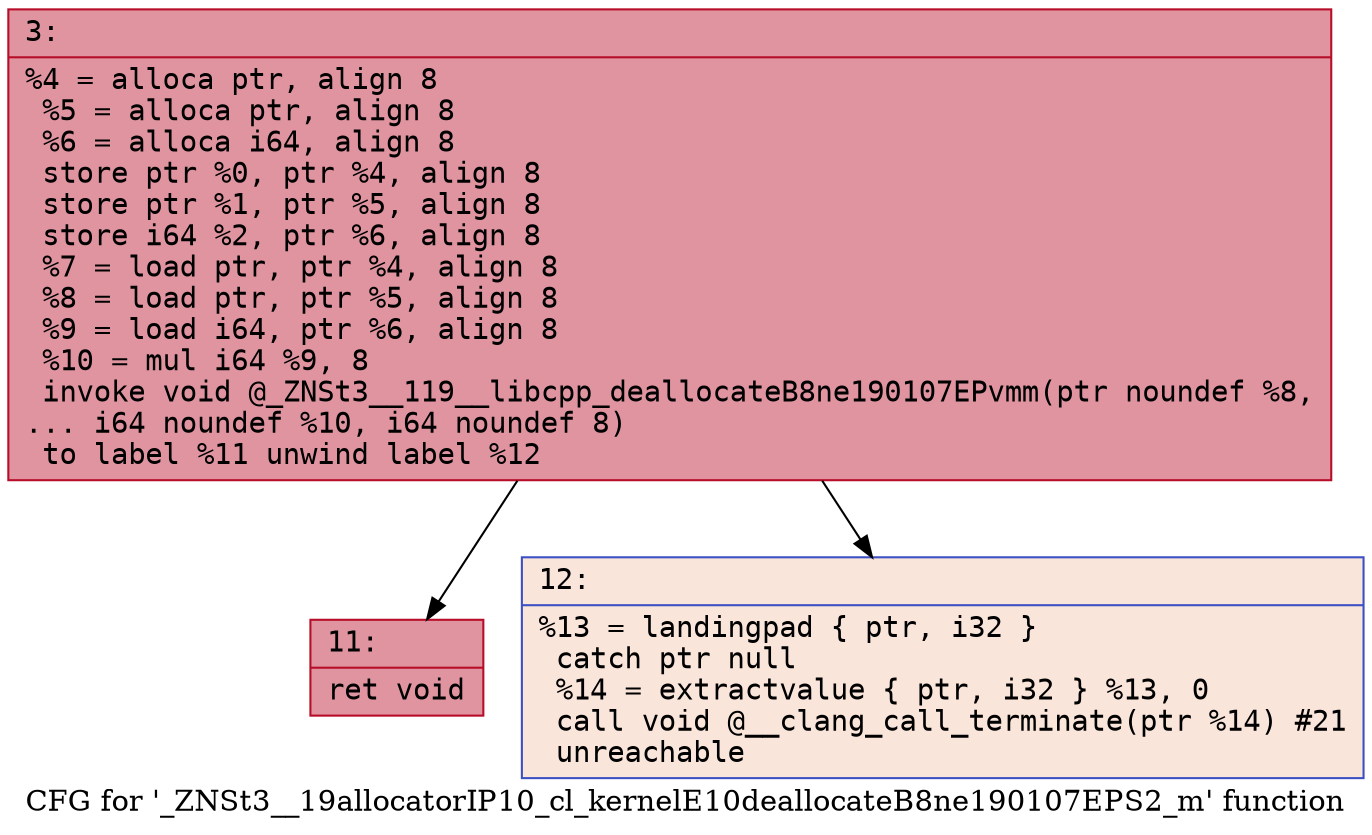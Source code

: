 digraph "CFG for '_ZNSt3__19allocatorIP10_cl_kernelE10deallocateB8ne190107EPS2_m' function" {
	label="CFG for '_ZNSt3__19allocatorIP10_cl_kernelE10deallocateB8ne190107EPS2_m' function";

	Node0x600000938ff0 [shape=record,color="#b70d28ff", style=filled, fillcolor="#b70d2870" fontname="Courier",label="{3:\l|  %4 = alloca ptr, align 8\l  %5 = alloca ptr, align 8\l  %6 = alloca i64, align 8\l  store ptr %0, ptr %4, align 8\l  store ptr %1, ptr %5, align 8\l  store i64 %2, ptr %6, align 8\l  %7 = load ptr, ptr %4, align 8\l  %8 = load ptr, ptr %5, align 8\l  %9 = load i64, ptr %6, align 8\l  %10 = mul i64 %9, 8\l  invoke void @_ZNSt3__119__libcpp_deallocateB8ne190107EPvmm(ptr noundef %8,\l... i64 noundef %10, i64 noundef 8)\l          to label %11 unwind label %12\l}"];
	Node0x600000938ff0 -> Node0x600000939040[tooltip="3 -> 11\nProbability 100.00%" ];
	Node0x600000938ff0 -> Node0x600000939090[tooltip="3 -> 12\nProbability 0.00%" ];
	Node0x600000939040 [shape=record,color="#b70d28ff", style=filled, fillcolor="#b70d2870" fontname="Courier",label="{11:\l|  ret void\l}"];
	Node0x600000939090 [shape=record,color="#3d50c3ff", style=filled, fillcolor="#f4c5ad70" fontname="Courier",label="{12:\l|  %13 = landingpad \{ ptr, i32 \}\l          catch ptr null\l  %14 = extractvalue \{ ptr, i32 \} %13, 0\l  call void @__clang_call_terminate(ptr %14) #21\l  unreachable\l}"];
}
